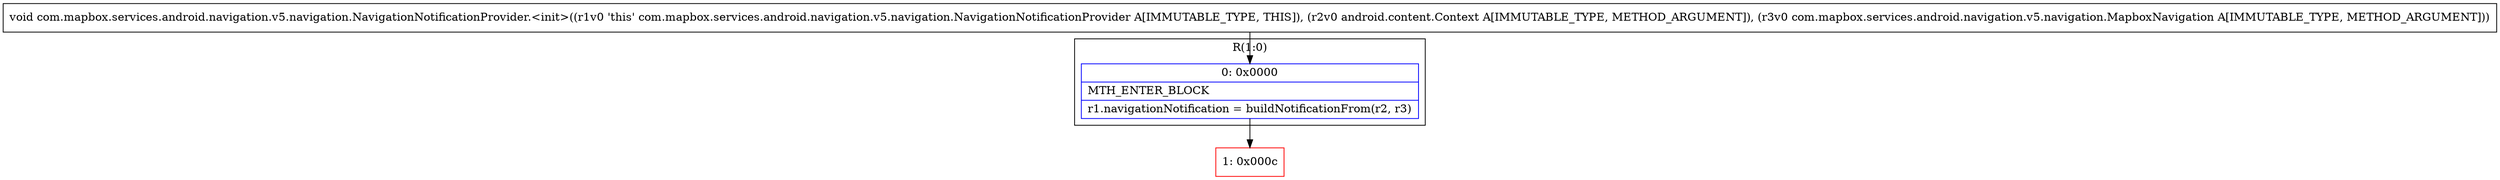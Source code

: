 digraph "CFG forcom.mapbox.services.android.navigation.v5.navigation.NavigationNotificationProvider.\<init\>(Landroid\/content\/Context;Lcom\/mapbox\/services\/android\/navigation\/v5\/navigation\/MapboxNavigation;)V" {
subgraph cluster_Region_519275555 {
label = "R(1:0)";
node [shape=record,color=blue];
Node_0 [shape=record,label="{0\:\ 0x0000|MTH_ENTER_BLOCK\l|r1.navigationNotification = buildNotificationFrom(r2, r3)\l}"];
}
Node_1 [shape=record,color=red,label="{1\:\ 0x000c}"];
MethodNode[shape=record,label="{void com.mapbox.services.android.navigation.v5.navigation.NavigationNotificationProvider.\<init\>((r1v0 'this' com.mapbox.services.android.navigation.v5.navigation.NavigationNotificationProvider A[IMMUTABLE_TYPE, THIS]), (r2v0 android.content.Context A[IMMUTABLE_TYPE, METHOD_ARGUMENT]), (r3v0 com.mapbox.services.android.navigation.v5.navigation.MapboxNavigation A[IMMUTABLE_TYPE, METHOD_ARGUMENT])) }"];
MethodNode -> Node_0;
Node_0 -> Node_1;
}

